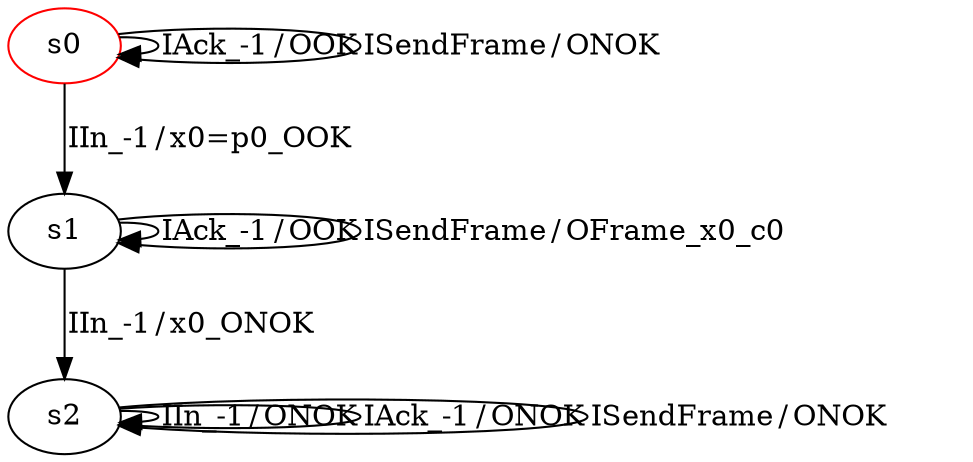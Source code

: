 digraph G {
label=""
s0 [color="red"]
s1
s2
s0 [label="s0"];
s0 -> s1[label=<<table border="0" cellpadding="1" cellspacing="0"><tr><td>IIn_-1</td><td>/</td><td>x0=p0_OOK</td></tr></table>>]
s0 -> s0[label=<<table border="0" cellpadding="1" cellspacing="0"><tr><td>IAck_-1</td><td>/</td><td>OOK</td></tr></table>>]
s0 -> s0[label=<<table border="0" cellpadding="1" cellspacing="0"><tr><td>ISendFrame</td><td>/</td><td>ONOK</td></tr></table>>]
s1 [label="s1"];
s1 -> s2[label=<<table border="0" cellpadding="1" cellspacing="0"><tr><td>IIn_-1</td><td>/</td><td>x0_ONOK</td></tr></table>>]
s1 -> s1[label=<<table border="0" cellpadding="1" cellspacing="0"><tr><td>IAck_-1</td><td>/</td><td>OOK</td></tr></table>>]
s1 -> s1[label=<<table border="0" cellpadding="1" cellspacing="0"><tr><td>ISendFrame</td><td>/</td><td>OFrame_x0_c0</td></tr></table>>]
s2 [label="s2"];
s2 -> s2[label=<<table border="0" cellpadding="1" cellspacing="0"><tr><td>IIn_-1</td><td>/</td><td>ONOK</td></tr></table>>]
s2 -> s2[label=<<table border="0" cellpadding="1" cellspacing="0"><tr><td>IAck_-1</td><td>/</td><td>ONOK</td></tr></table>>]
s2 -> s2[label=<<table border="0" cellpadding="1" cellspacing="0"><tr><td>ISendFrame</td><td>/</td><td>ONOK</td></tr></table>>]
}
